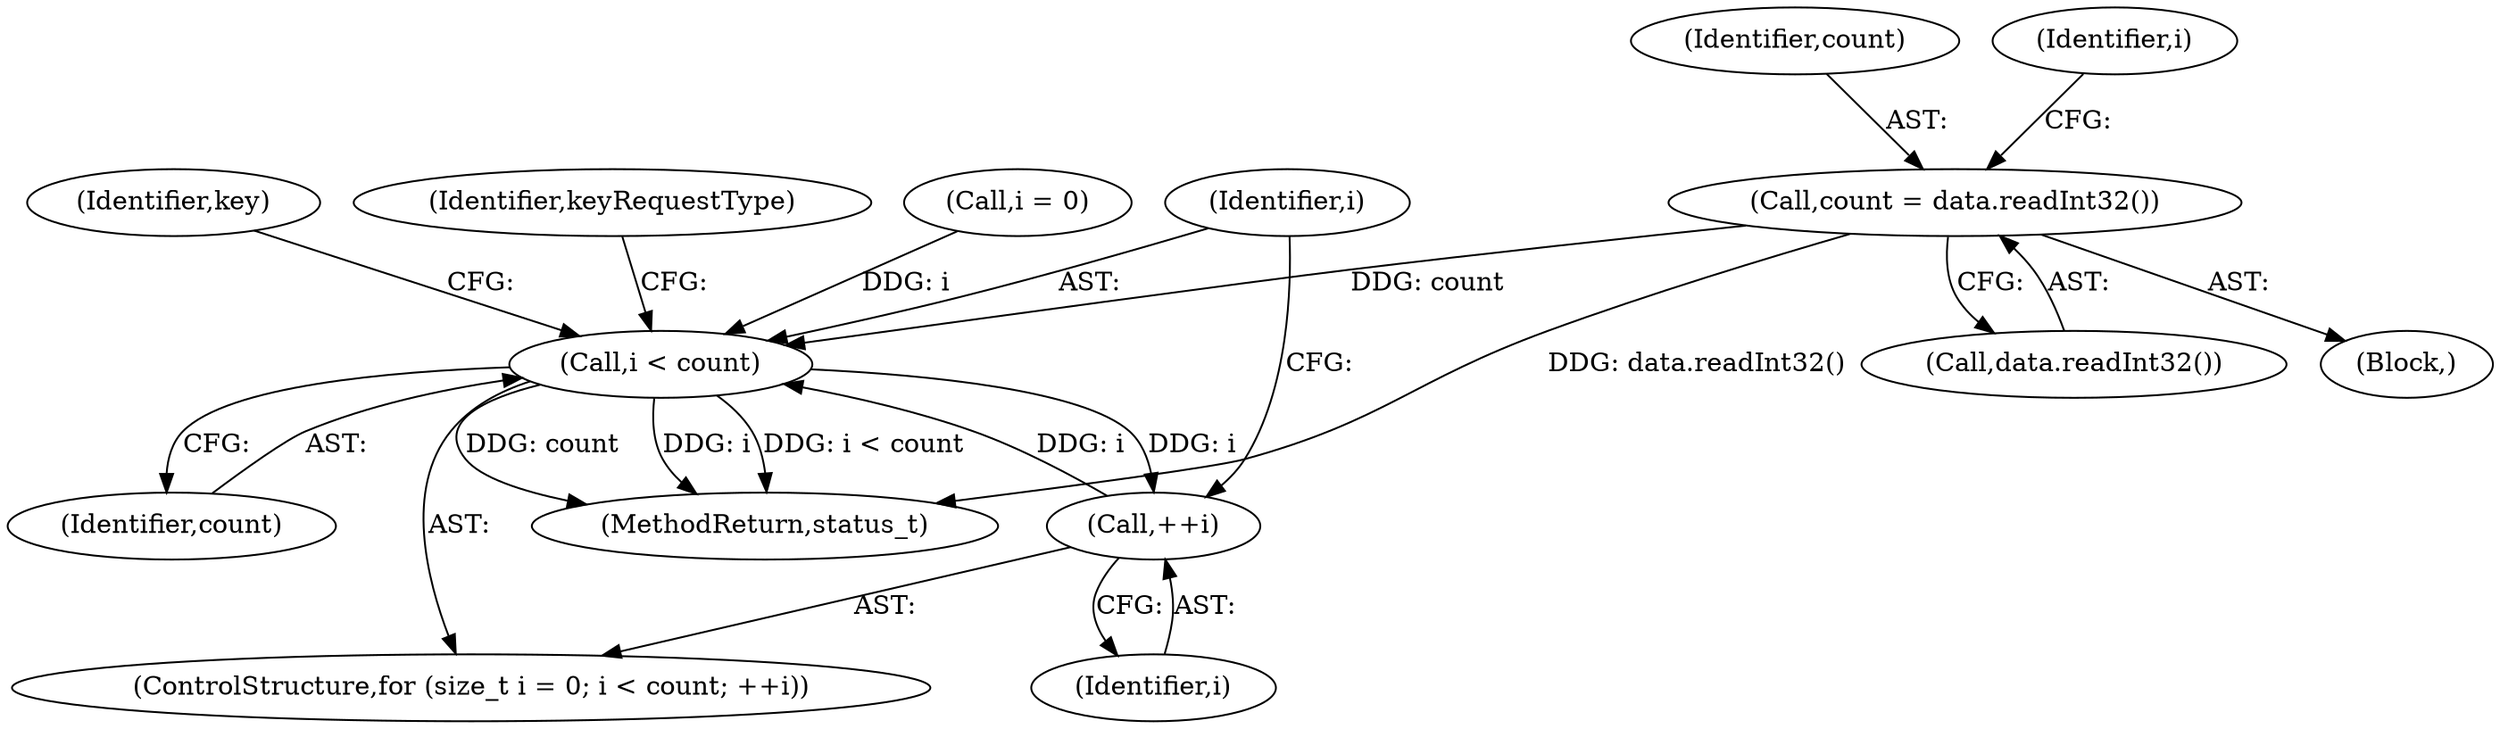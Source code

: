 digraph "0_Android_5a856f2092f7086aa0fea9ae06b9255befcdcd34@API" {
"1000226" [label="(Call,count = data.readInt32())"];
"1000234" [label="(Call,i < count)"];
"1000237" [label="(Call,++i)"];
"1000229" [label="(ControlStructure,for (size_t i = 0; i < count; ++i))"];
"1000234" [label="(Call,i < count)"];
"1000255" [label="(Identifier,keyRequestType)"];
"1000228" [label="(Call,data.readInt32())"];
"1000901" [label="(MethodReturn,status_t)"];
"1000236" [label="(Identifier,count)"];
"1000238" [label="(Identifier,i)"];
"1000235" [label="(Identifier,i)"];
"1000201" [label="(Block,)"];
"1000227" [label="(Identifier,count)"];
"1000226" [label="(Call,count = data.readInt32())"];
"1000237" [label="(Call,++i)"];
"1000231" [label="(Call,i = 0)"];
"1000243" [label="(Identifier,key)"];
"1000232" [label="(Identifier,i)"];
"1000226" -> "1000201"  [label="AST: "];
"1000226" -> "1000228"  [label="CFG: "];
"1000227" -> "1000226"  [label="AST: "];
"1000228" -> "1000226"  [label="AST: "];
"1000232" -> "1000226"  [label="CFG: "];
"1000226" -> "1000901"  [label="DDG: data.readInt32()"];
"1000226" -> "1000234"  [label="DDG: count"];
"1000234" -> "1000229"  [label="AST: "];
"1000234" -> "1000236"  [label="CFG: "];
"1000235" -> "1000234"  [label="AST: "];
"1000236" -> "1000234"  [label="AST: "];
"1000243" -> "1000234"  [label="CFG: "];
"1000255" -> "1000234"  [label="CFG: "];
"1000234" -> "1000901"  [label="DDG: count"];
"1000234" -> "1000901"  [label="DDG: i"];
"1000234" -> "1000901"  [label="DDG: i < count"];
"1000237" -> "1000234"  [label="DDG: i"];
"1000231" -> "1000234"  [label="DDG: i"];
"1000234" -> "1000237"  [label="DDG: i"];
"1000237" -> "1000229"  [label="AST: "];
"1000237" -> "1000238"  [label="CFG: "];
"1000238" -> "1000237"  [label="AST: "];
"1000235" -> "1000237"  [label="CFG: "];
}
